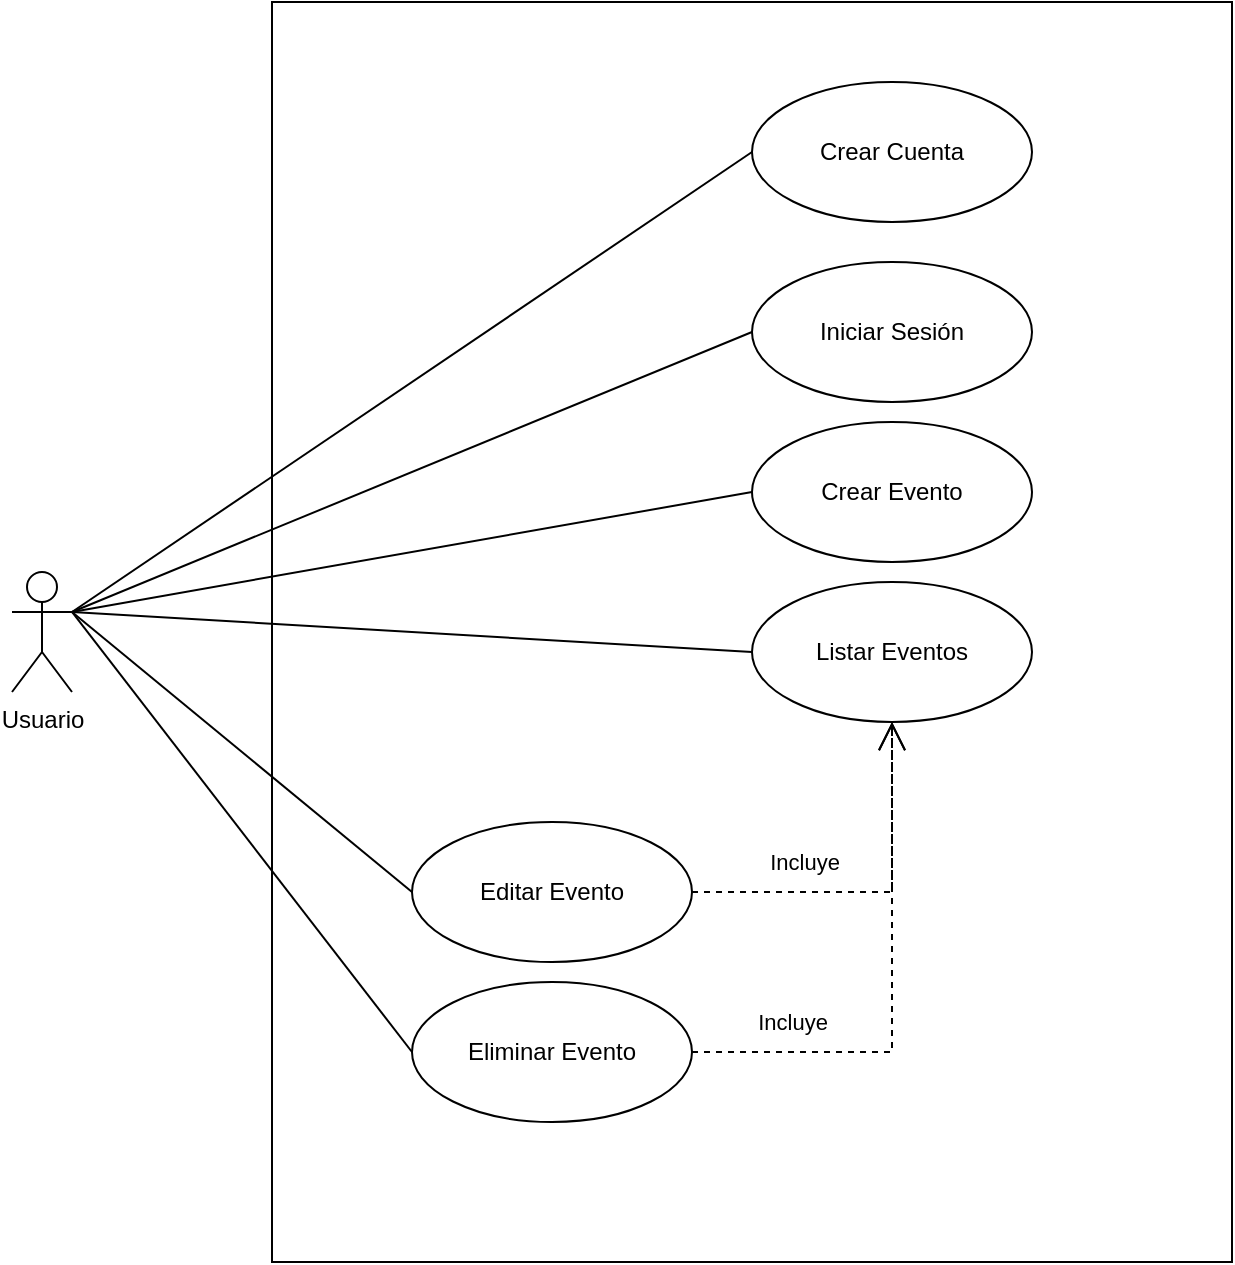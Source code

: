 <mxfile version="17.5.0" type="device" pages="2"><diagram id="piyi7PYqHiRuUHFHTl46" name="casos-de-uso"><mxGraphModel dx="2219" dy="1012" grid="1" gridSize="10" guides="1" tooltips="1" connect="1" arrows="1" fold="1" page="1" pageScale="1" pageWidth="827" pageHeight="1169" math="0" shadow="0"><root><mxCell id="0"/><mxCell id="1" parent="0"/><mxCell id="6MF54tDJ8qSeeIqbh5Pj-11" value="" style="rounded=0;whiteSpace=wrap;html=1;" vertex="1" parent="1"><mxGeometry x="230" y="40" width="480" height="630" as="geometry"/></mxCell><mxCell id="6MF54tDJ8qSeeIqbh5Pj-1" value="Usuario" style="shape=umlActor;verticalLabelPosition=bottom;verticalAlign=top;html=1;" vertex="1" parent="1"><mxGeometry x="100" y="325" width="30" height="60" as="geometry"/></mxCell><mxCell id="6MF54tDJ8qSeeIqbh5Pj-4" value="Iniciar Sesión" style="ellipse;whiteSpace=wrap;html=1;" vertex="1" parent="1"><mxGeometry x="470" y="170" width="140" height="70" as="geometry"/></mxCell><mxCell id="6MF54tDJ8qSeeIqbh5Pj-5" value="Crear Evento" style="ellipse;whiteSpace=wrap;html=1;" vertex="1" parent="1"><mxGeometry x="470" y="250" width="140" height="70" as="geometry"/></mxCell><mxCell id="6MF54tDJ8qSeeIqbh5Pj-6" value="Listar Eventos" style="ellipse;whiteSpace=wrap;html=1;" vertex="1" parent="1"><mxGeometry x="470" y="330" width="140" height="70" as="geometry"/></mxCell><mxCell id="6MF54tDJ8qSeeIqbh5Pj-7" value="Editar Evento" style="ellipse;whiteSpace=wrap;html=1;" vertex="1" parent="1"><mxGeometry x="300" y="450" width="140" height="70" as="geometry"/></mxCell><mxCell id="6MF54tDJ8qSeeIqbh5Pj-8" value="Eliminar Evento" style="ellipse;whiteSpace=wrap;html=1;" vertex="1" parent="1"><mxGeometry x="300" y="530" width="140" height="70" as="geometry"/></mxCell><mxCell id="6MF54tDJ8qSeeIqbh5Pj-9" value="Incluye" style="endArrow=open;endSize=12;dashed=1;html=1;rounded=0;exitX=1;exitY=0.5;exitDx=0;exitDy=0;entryX=0.5;entryY=1;entryDx=0;entryDy=0;" edge="1" parent="1" source="6MF54tDJ8qSeeIqbh5Pj-7" target="6MF54tDJ8qSeeIqbh5Pj-6"><mxGeometry x="-0.394" y="15" width="160" relative="1" as="geometry"><mxPoint x="390" y="500" as="sourcePoint"/><mxPoint x="550" y="500" as="targetPoint"/><Array as="points"><mxPoint x="540" y="485"/></Array><mxPoint as="offset"/></mxGeometry></mxCell><mxCell id="6MF54tDJ8qSeeIqbh5Pj-10" value="Incluye" style="endArrow=open;endSize=12;dashed=1;html=1;rounded=0;exitX=1;exitY=0.5;exitDx=0;exitDy=0;entryX=0.5;entryY=1;entryDx=0;entryDy=0;" edge="1" parent="1" source="6MF54tDJ8qSeeIqbh5Pj-8" target="6MF54tDJ8qSeeIqbh5Pj-6"><mxGeometry x="-0.623" y="15" width="160" relative="1" as="geometry"><mxPoint x="420" y="590" as="sourcePoint"/><mxPoint x="580" y="590" as="targetPoint"/><Array as="points"><mxPoint x="540" y="565"/></Array><mxPoint as="offset"/></mxGeometry></mxCell><mxCell id="6MF54tDJ8qSeeIqbh5Pj-12" value="" style="endArrow=none;html=1;rounded=0;entryX=0;entryY=0.5;entryDx=0;entryDy=0;exitX=1;exitY=0.333;exitDx=0;exitDy=0;exitPerimeter=0;" edge="1" parent="1" source="6MF54tDJ8qSeeIqbh5Pj-1" target="6MF54tDJ8qSeeIqbh5Pj-4"><mxGeometry width="50" height="50" relative="1" as="geometry"><mxPoint x="140" y="370" as="sourcePoint"/><mxPoint x="370" y="280" as="targetPoint"/></mxGeometry></mxCell><mxCell id="6MF54tDJ8qSeeIqbh5Pj-13" value="" style="endArrow=none;html=1;rounded=0;entryX=0;entryY=0.5;entryDx=0;entryDy=0;exitX=1;exitY=0.333;exitDx=0;exitDy=0;exitPerimeter=0;" edge="1" parent="1" source="6MF54tDJ8qSeeIqbh5Pj-1" target="6MF54tDJ8qSeeIqbh5Pj-5"><mxGeometry width="50" height="50" relative="1" as="geometry"><mxPoint x="140" y="370" as="sourcePoint"/><mxPoint x="480" y="205" as="targetPoint"/></mxGeometry></mxCell><mxCell id="6MF54tDJ8qSeeIqbh5Pj-14" value="" style="endArrow=none;html=1;rounded=0;entryX=0;entryY=0.5;entryDx=0;entryDy=0;exitX=1;exitY=0.333;exitDx=0;exitDy=0;exitPerimeter=0;" edge="1" parent="1" source="6MF54tDJ8qSeeIqbh5Pj-1" target="6MF54tDJ8qSeeIqbh5Pj-6"><mxGeometry width="50" height="50" relative="1" as="geometry"><mxPoint x="140" y="370" as="sourcePoint"/><mxPoint x="490" y="215" as="targetPoint"/></mxGeometry></mxCell><mxCell id="6MF54tDJ8qSeeIqbh5Pj-15" value="" style="endArrow=none;html=1;rounded=0;entryX=0;entryY=0.5;entryDx=0;entryDy=0;exitX=1;exitY=0.333;exitDx=0;exitDy=0;exitPerimeter=0;" edge="1" parent="1" source="6MF54tDJ8qSeeIqbh5Pj-1" target="6MF54tDJ8qSeeIqbh5Pj-7"><mxGeometry width="50" height="50" relative="1" as="geometry"><mxPoint x="150" y="370" as="sourcePoint"/><mxPoint x="500" y="225" as="targetPoint"/></mxGeometry></mxCell><mxCell id="6MF54tDJ8qSeeIqbh5Pj-16" value="" style="endArrow=none;html=1;rounded=0;entryX=0;entryY=0.5;entryDx=0;entryDy=0;exitX=1;exitY=0.333;exitDx=0;exitDy=0;exitPerimeter=0;" edge="1" parent="1" source="6MF54tDJ8qSeeIqbh5Pj-1" target="6MF54tDJ8qSeeIqbh5Pj-8"><mxGeometry width="50" height="50" relative="1" as="geometry"><mxPoint x="140" y="370" as="sourcePoint"/><mxPoint x="510" y="235" as="targetPoint"/></mxGeometry></mxCell><mxCell id="6MF54tDJ8qSeeIqbh5Pj-19" value="Crear Cuenta" style="ellipse;whiteSpace=wrap;html=1;" vertex="1" parent="1"><mxGeometry x="470" y="80" width="140" height="70" as="geometry"/></mxCell><mxCell id="6MF54tDJ8qSeeIqbh5Pj-20" value="" style="endArrow=none;html=1;rounded=0;entryX=0;entryY=0.5;entryDx=0;entryDy=0;exitX=1;exitY=0.333;exitDx=0;exitDy=0;exitPerimeter=0;" edge="1" parent="1" target="6MF54tDJ8qSeeIqbh5Pj-19" source="6MF54tDJ8qSeeIqbh5Pj-1"><mxGeometry width="50" height="50" relative="1" as="geometry"><mxPoint x="135" y="290" as="sourcePoint"/><mxPoint x="365" y="200" as="targetPoint"/></mxGeometry></mxCell></root></mxGraphModel></diagram><diagram id="8sX0fKkzii97oWPUNgc7" name="clases"><mxGraphModel dx="1640" dy="748" grid="1" gridSize="10" guides="1" tooltips="1" connect="1" arrows="1" fold="1" page="1" pageScale="1" pageWidth="1169" pageHeight="827" math="0" shadow="0"><root><mxCell id="0"/><mxCell id="1" parent="0"/><mxCell id="eAH1MrvqNUUB8fOoAwK--1" value="Main" style="swimlane;fontStyle=1;align=center;verticalAlign=top;childLayout=stackLayout;horizontal=1;startSize=26;horizontalStack=0;resizeParent=1;resizeParentMax=0;resizeLast=0;collapsible=1;marginBottom=0;" vertex="1" parent="1"><mxGeometry x="450" y="260" width="220" height="170" as="geometry"><mxRectangle x="440" y="340" width="60" height="26" as="alternateBounds"/></mxGeometry></mxCell><mxCell id="eAH1MrvqNUUB8fOoAwK--3" value="" style="line;strokeWidth=1;fillColor=none;align=left;verticalAlign=middle;spacingTop=-1;spacingLeft=3;spacingRight=3;rotatable=0;labelPosition=right;points=[];portConstraint=eastwest;" vertex="1" parent="eAH1MrvqNUUB8fOoAwK--1"><mxGeometry y="26" width="220" height="8" as="geometry"/></mxCell><mxCell id="eAH1MrvqNUUB8fOoAwK--4" value="+ main(String[]): void &lt;&lt;static&gt;&gt;&#10;+ registrarse(): void &lt;&lt;static&gt;&gt;&#10;+ iniciarSesion(): void &lt;&lt;static&gt;&gt;&#10;+ gestionarEventos(): void &lt;&lt;static&gt;&gt;&#10;+ crearEvento(): void &lt;&lt;static&gt;&gt;&#10;+ listarEventos(): void &lt;&lt;static&gt;&gt;&#10;+ elliminarEvento(): void &lt;&lt;static&gt;&gt;&#10;+ editarEvento(): void &lt;&lt;static&gt;&gt;&#10;" style="text;strokeColor=none;fillColor=none;align=left;verticalAlign=top;spacingLeft=4;spacingRight=4;overflow=hidden;rotatable=0;points=[[0,0.5],[1,0.5]];portConstraint=eastwest;" vertex="1" parent="eAH1MrvqNUUB8fOoAwK--1"><mxGeometry y="34" width="220" height="136" as="geometry"/></mxCell><mxCell id="eAH1MrvqNUUB8fOoAwK--27" value="" style="group" vertex="1" connectable="0" parent="1"><mxGeometry x="440" y="40" width="580" height="180" as="geometry"/></mxCell><mxCell id="eAH1MrvqNUUB8fOoAwK--7" value="Usuario" style="swimlane;fontStyle=1;align=center;verticalAlign=top;childLayout=stackLayout;horizontal=1;startSize=26;horizontalStack=0;resizeParent=1;resizeParentMax=0;resizeLast=0;collapsible=1;marginBottom=0;" vertex="1" parent="eAH1MrvqNUUB8fOoAwK--27"><mxGeometry x="420" width="160" height="160" as="geometry"/></mxCell><mxCell id="eAH1MrvqNUUB8fOoAwK--8" value="- id: Integer&#10;- nombre: String&#10;- nombreCompleto: String&#10;- passwd: String&#10;- correo: String" style="text;strokeColor=none;fillColor=none;align=left;verticalAlign=top;spacingLeft=4;spacingRight=4;overflow=hidden;rotatable=0;points=[[0,0.5],[1,0.5]];portConstraint=eastwest;" vertex="1" parent="eAH1MrvqNUUB8fOoAwK--7"><mxGeometry y="26" width="160" height="84" as="geometry"/></mxCell><mxCell id="eAH1MrvqNUUB8fOoAwK--9" value="" style="line;strokeWidth=1;fillColor=none;align=left;verticalAlign=middle;spacingTop=-1;spacingLeft=3;spacingRight=3;rotatable=0;labelPosition=right;points=[];portConstraint=eastwest;" vertex="1" parent="eAH1MrvqNUUB8fOoAwK--7"><mxGeometry y="110" width="160" height="8" as="geometry"/></mxCell><mxCell id="eAH1MrvqNUUB8fOoAwK--10" value="+ getters(): Object&#10;+ setters(Object): void" style="text;strokeColor=none;fillColor=none;align=left;verticalAlign=top;spacingLeft=4;spacingRight=4;overflow=hidden;rotatable=0;points=[[0,0.5],[1,0.5]];portConstraint=eastwest;" vertex="1" parent="eAH1MrvqNUUB8fOoAwK--7"><mxGeometry y="118" width="160" height="42" as="geometry"/></mxCell><mxCell id="eAH1MrvqNUUB8fOoAwK--15" value="GestorUsuarios" style="swimlane;fontStyle=1;align=center;verticalAlign=top;childLayout=stackLayout;horizontal=1;startSize=26;horizontalStack=0;resizeParent=1;resizeParentMax=0;resizeLast=0;collapsible=1;marginBottom=0;" vertex="1" parent="eAH1MrvqNUUB8fOoAwK--27"><mxGeometry y="-10" width="240" height="190" as="geometry"/></mxCell><mxCell id="eAH1MrvqNUUB8fOoAwK--16" value="- instancia: GestorUsuarios &lt;&lt;static&gt;&gt;&#10;- cuentaId: Integer&#10;- usuarioActivo: Usuario&#10;- usuarios: ArrayList&lt;Usuario&gt;" style="text;strokeColor=none;fillColor=none;align=left;verticalAlign=top;spacingLeft=4;spacingRight=4;overflow=hidden;rotatable=0;points=[[0,0.5],[1,0.5]];portConstraint=eastwest;" vertex="1" parent="eAH1MrvqNUUB8fOoAwK--15"><mxGeometry y="26" width="240" height="64" as="geometry"/></mxCell><mxCell id="eAH1MrvqNUUB8fOoAwK--17" value="" style="line;strokeWidth=1;fillColor=none;align=left;verticalAlign=middle;spacingTop=-1;spacingLeft=3;spacingRight=3;rotatable=0;labelPosition=right;points=[];portConstraint=eastwest;" vertex="1" parent="eAH1MrvqNUUB8fOoAwK--15"><mxGeometry y="90" width="240" height="8" as="geometry"/></mxCell><mxCell id="eAH1MrvqNUUB8fOoAwK--18" value="+ instanciar(): GestorUsuarios &lt;&lt;static&gt;&gt;&#10;+ buscarUsuario(String nombre): Usuario&#10;+ crearUsuario(Usuario): void&#10;+ getters(): Object&#10;+ setters(Object): void" style="text;strokeColor=none;fillColor=none;align=left;verticalAlign=top;spacingLeft=4;spacingRight=4;overflow=hidden;rotatable=0;points=[[0,0.5],[1,0.5]];portConstraint=eastwest;" vertex="1" parent="eAH1MrvqNUUB8fOoAwK--15"><mxGeometry y="98" width="240" height="92" as="geometry"/></mxCell><mxCell id="eAH1MrvqNUUB8fOoAwK--19" value="" style="endArrow=diamondThin;endFill=1;endSize=24;html=1;rounded=0;entryX=1.004;entryY=0.942;entryDx=0;entryDy=0;exitX=-0.004;exitY=0.608;exitDx=0;exitDy=0;entryPerimeter=0;exitPerimeter=0;" edge="1" parent="eAH1MrvqNUUB8fOoAwK--27" source="eAH1MrvqNUUB8fOoAwK--8" target="eAH1MrvqNUUB8fOoAwK--16"><mxGeometry width="160" relative="1" as="geometry"><mxPoint x="360" y="265" as="sourcePoint"/><mxPoint x="520" y="265" as="targetPoint"/></mxGeometry></mxCell><mxCell id="eAH1MrvqNUUB8fOoAwK--20" value="1 .. *" style="text;html=1;align=center;verticalAlign=middle;resizable=0;points=[];autosize=1;strokeColor=none;fillColor=none;" vertex="1" parent="eAH1MrvqNUUB8fOoAwK--27"><mxGeometry x="310" y="55" width="40" height="20" as="geometry"/></mxCell><mxCell id="eAH1MrvqNUUB8fOoAwK--28" value="IO" style="swimlane;fontStyle=1;align=center;verticalAlign=top;childLayout=stackLayout;horizontal=1;startSize=26;horizontalStack=0;resizeParent=1;resizeParentMax=0;resizeLast=0;collapsible=1;marginBottom=0;" vertex="1" parent="1"><mxGeometry x="170" y="290" width="160" height="80" as="geometry"/></mxCell><mxCell id="eAH1MrvqNUUB8fOoAwK--30" value="" style="line;strokeWidth=1;fillColor=none;align=left;verticalAlign=middle;spacingTop=-1;spacingLeft=3;spacingRight=3;rotatable=0;labelPosition=right;points=[];portConstraint=eastwest;" vertex="1" parent="eAH1MrvqNUUB8fOoAwK--28"><mxGeometry y="26" width="160" height="8" as="geometry"/></mxCell><mxCell id="eAH1MrvqNUUB8fOoAwK--31" value="+ leerLinea(): String&#10;+ limpiarPantalla(): void" style="text;strokeColor=none;fillColor=none;align=left;verticalAlign=top;spacingLeft=4;spacingRight=4;overflow=hidden;rotatable=0;points=[[0,0.5],[1,0.5]];portConstraint=eastwest;" vertex="1" parent="eAH1MrvqNUUB8fOoAwK--28"><mxGeometry y="34" width="160" height="46" as="geometry"/></mxCell><mxCell id="eAH1MrvqNUUB8fOoAwK--32" value="" style="group" vertex="1" connectable="0" parent="1"><mxGeometry x="440" y="490" width="580" height="180" as="geometry"/></mxCell><mxCell id="eAH1MrvqNUUB8fOoAwK--11" value="Evento" style="swimlane;fontStyle=1;align=center;verticalAlign=top;childLayout=stackLayout;horizontal=1;startSize=26;horizontalStack=0;resizeParent=1;resizeParentMax=0;resizeLast=0;collapsible=1;marginBottom=0;" vertex="1" parent="eAH1MrvqNUUB8fOoAwK--32"><mxGeometry x="420" width="160" height="160" as="geometry"/></mxCell><mxCell id="eAH1MrvqNUUB8fOoAwK--12" value="- id: Integer&#10;- nombre: String&#10;- descripcion: String&#10;- fecha: String&#10;- idUsuario: Integer" style="text;strokeColor=none;fillColor=none;align=left;verticalAlign=top;spacingLeft=4;spacingRight=4;overflow=hidden;rotatable=0;points=[[0,0.5],[1,0.5]];portConstraint=eastwest;" vertex="1" parent="eAH1MrvqNUUB8fOoAwK--11"><mxGeometry y="26" width="160" height="84" as="geometry"/></mxCell><mxCell id="eAH1MrvqNUUB8fOoAwK--13" value="" style="line;strokeWidth=1;fillColor=none;align=left;verticalAlign=middle;spacingTop=-1;spacingLeft=3;spacingRight=3;rotatable=0;labelPosition=right;points=[];portConstraint=eastwest;" vertex="1" parent="eAH1MrvqNUUB8fOoAwK--11"><mxGeometry y="110" width="160" height="8" as="geometry"/></mxCell><mxCell id="eAH1MrvqNUUB8fOoAwK--14" value="+ getters(): Object&#10;+ setters(Object): void" style="text;strokeColor=none;fillColor=none;align=left;verticalAlign=top;spacingLeft=4;spacingRight=4;overflow=hidden;rotatable=0;points=[[0,0.5],[1,0.5]];portConstraint=eastwest;" vertex="1" parent="eAH1MrvqNUUB8fOoAwK--11"><mxGeometry y="118" width="160" height="42" as="geometry"/></mxCell><mxCell id="eAH1MrvqNUUB8fOoAwK--21" value="GestorEventos" style="swimlane;fontStyle=1;align=center;verticalAlign=top;childLayout=stackLayout;horizontal=1;startSize=26;horizontalStack=0;resizeParent=1;resizeParentMax=0;resizeLast=0;collapsible=1;marginBottom=0;" vertex="1" parent="eAH1MrvqNUUB8fOoAwK--32"><mxGeometry width="240" height="180" as="geometry"/></mxCell><mxCell id="eAH1MrvqNUUB8fOoAwK--22" value="- instancia: GestorEventos &lt;&lt;static&gt;&gt;&#10;- cuentaId: Integer&#10;- eventos: ArrayList&lt;Evento&gt;&#10;" style="text;strokeColor=none;fillColor=none;align=left;verticalAlign=top;spacingLeft=4;spacingRight=4;overflow=hidden;rotatable=0;points=[[0,0.5],[1,0.5]];portConstraint=eastwest;" vertex="1" parent="eAH1MrvqNUUB8fOoAwK--21"><mxGeometry y="26" width="240" height="54" as="geometry"/></mxCell><mxCell id="eAH1MrvqNUUB8fOoAwK--23" value="" style="line;strokeWidth=1;fillColor=none;align=left;verticalAlign=middle;spacingTop=-1;spacingLeft=3;spacingRight=3;rotatable=0;labelPosition=right;points=[];portConstraint=eastwest;" vertex="1" parent="eAH1MrvqNUUB8fOoAwK--21"><mxGeometry y="80" width="240" height="8" as="geometry"/></mxCell><mxCell id="eAH1MrvqNUUB8fOoAwK--24" value="+ instanciar(): GestorEventos &lt;&lt;static&gt;&gt;&#10;+ crearEvento(): void&#10;+ listarEventos(): void&#10;+ eliminarEvento(): void&#10;+ editarEvento(): void" style="text;strokeColor=none;fillColor=none;align=left;verticalAlign=top;spacingLeft=4;spacingRight=4;overflow=hidden;rotatable=0;points=[[0,0.5],[1,0.5]];portConstraint=eastwest;" vertex="1" parent="eAH1MrvqNUUB8fOoAwK--21"><mxGeometry y="88" width="240" height="92" as="geometry"/></mxCell><mxCell id="eAH1MrvqNUUB8fOoAwK--25" value="" style="endArrow=diamondThin;endFill=1;endSize=24;html=1;rounded=0;entryX=1.004;entryY=0.942;entryDx=0;entryDy=0;exitX=0;exitY=0.5;exitDx=0;exitDy=0;entryPerimeter=0;" edge="1" parent="eAH1MrvqNUUB8fOoAwK--32"><mxGeometry width="160" relative="1" as="geometry"><mxPoint x="419.04" y="55" as="sourcePoint"/><mxPoint x="240" y="53.868" as="targetPoint"/></mxGeometry></mxCell><mxCell id="eAH1MrvqNUUB8fOoAwK--26" value="1 .. *" style="text;html=1;align=center;verticalAlign=middle;resizable=0;points=[];autosize=1;strokeColor=none;fillColor=none;" vertex="1" parent="eAH1MrvqNUUB8fOoAwK--32"><mxGeometry x="309.04" y="32" width="40" height="20" as="geometry"/></mxCell><mxCell id="eAH1MrvqNUUB8fOoAwK--33" value="&amp;lt;&amp;lt;usa&amp;gt;&amp;gt;" style="html=1;verticalAlign=bottom;endArrow=open;dashed=1;endSize=8;rounded=0;entryX=0.5;entryY=1.008;entryDx=0;entryDy=0;entryPerimeter=0;exitX=0.5;exitY=0;exitDx=0;exitDy=0;" edge="1" parent="1" source="eAH1MrvqNUUB8fOoAwK--1" target="eAH1MrvqNUUB8fOoAwK--18"><mxGeometry x="-0.491" relative="1" as="geometry"><mxPoint x="880" y="270" as="sourcePoint"/><mxPoint x="800" y="270" as="targetPoint"/><mxPoint as="offset"/></mxGeometry></mxCell><mxCell id="eAH1MrvqNUUB8fOoAwK--34" value="&amp;lt;&amp;lt;usa&amp;gt;&amp;gt;" style="html=1;verticalAlign=bottom;endArrow=open;dashed=1;endSize=8;rounded=0;entryX=0.5;entryY=0;entryDx=0;entryDy=0;exitX=0.5;exitY=1.004;exitDx=0;exitDy=0;exitPerimeter=0;" edge="1" parent="1" source="eAH1MrvqNUUB8fOoAwK--4" target="eAH1MrvqNUUB8fOoAwK--21"><mxGeometry x="-0.009" relative="1" as="geometry"><mxPoint x="570" y="270.0" as="sourcePoint"/><mxPoint x="570" y="230.736" as="targetPoint"/><mxPoint as="offset"/></mxGeometry></mxCell><mxCell id="eAH1MrvqNUUB8fOoAwK--35" value="&amp;lt;&amp;lt;usa&amp;gt;&amp;gt;" style="html=1;verticalAlign=bottom;endArrow=open;dashed=1;endSize=8;rounded=0;entryX=1;entryY=0.5;entryDx=0;entryDy=0;exitX=-0.014;exitY=0.395;exitDx=0;exitDy=0;exitPerimeter=0;" edge="1" parent="1" source="eAH1MrvqNUUB8fOoAwK--4" target="eAH1MrvqNUUB8fOoAwK--31"><mxGeometry x="-0.009" relative="1" as="geometry"><mxPoint x="570" y="440.544" as="sourcePoint"/><mxPoint x="570" y="500" as="targetPoint"/><mxPoint as="offset"/></mxGeometry></mxCell></root></mxGraphModel></diagram></mxfile>